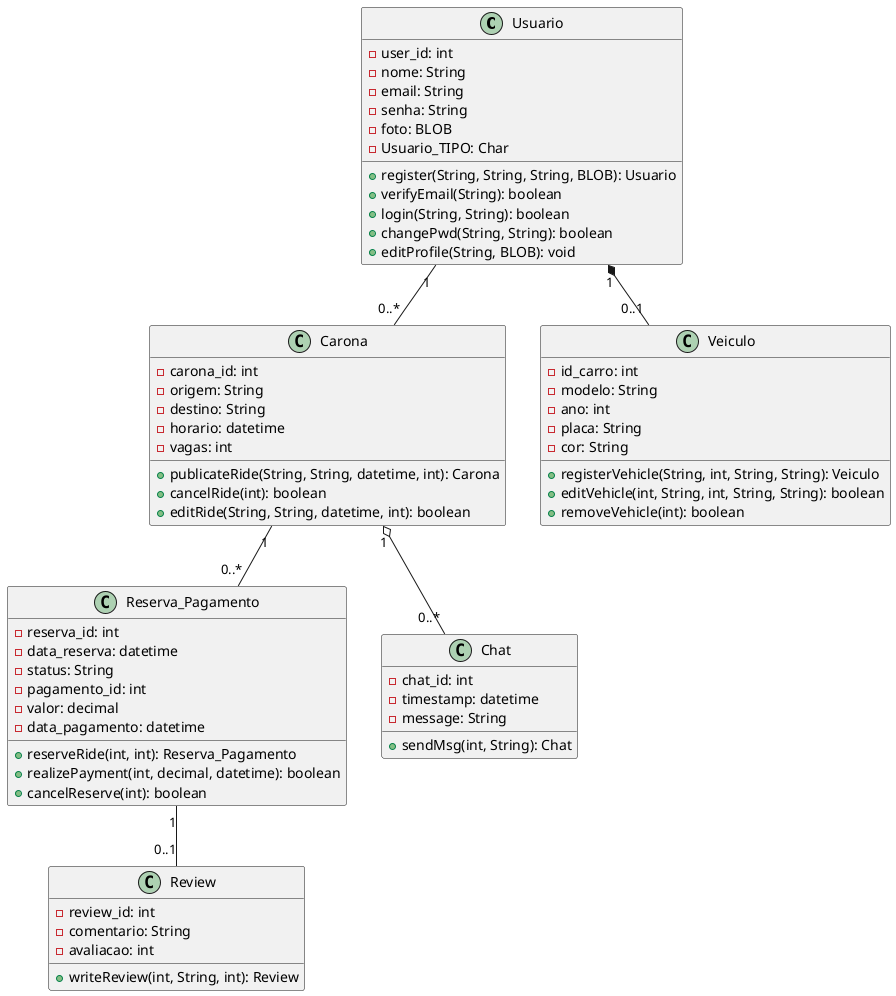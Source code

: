 @startuml
class Usuario {
  -user_id: int
  -nome: String
  -email: String
  -senha: String
  -foto: BLOB
  -Usuario_TIPO: Char

  +register(String, String, String, BLOB): Usuario
  +verifyEmail(String): boolean
  +login(String, String): boolean
  +changePwd(String, String): boolean
  +editProfile(String, BLOB): void
}

class Carona {
  -carona_id: int
  -origem: String
  -destino: String
  -horario: datetime
  -vagas: int

  +publicateRide(String, String, datetime, int): Carona
  +cancelRide(int): boolean
  +editRide(String, String, datetime, int): boolean
}

class Reserva_Pagamento {
  -reserva_id: int
  -data_reserva: datetime
  -status: String
  -pagamento_id: int
  -valor: decimal
  -data_pagamento: datetime

  +reserveRide(int, int): Reserva_Pagamento
  +realizePayment(int, decimal, datetime): boolean
  +cancelReserve(int): boolean
}

class Review {
  -review_id: int
  -comentario: String
  -avaliacao: int

  +writeReview(int, String, int): Review
}

class Chat {
  -chat_id: int
  -timestamp: datetime
  -message: String

  +sendMsg(int, String): Chat
}

class Veiculo {
  -id_carro: int
  -modelo: String
  -ano: int
  -placa: String
  -cor: String

  +registerVehicle(String, int, String, String): Veiculo
  +editVehicle(int, String, int, String, String): boolean
  +removeVehicle(int): boolean
}

Usuario "1" *-- "0..1" Veiculo
Usuario "1" -- "0..*" Carona      
Carona "1" -- "0..*" Reserva_Pagamento 
Reserva_Pagamento "1" -- "0..1" Review
Carona "1" o-- "0..*" Chat         

@enduml
